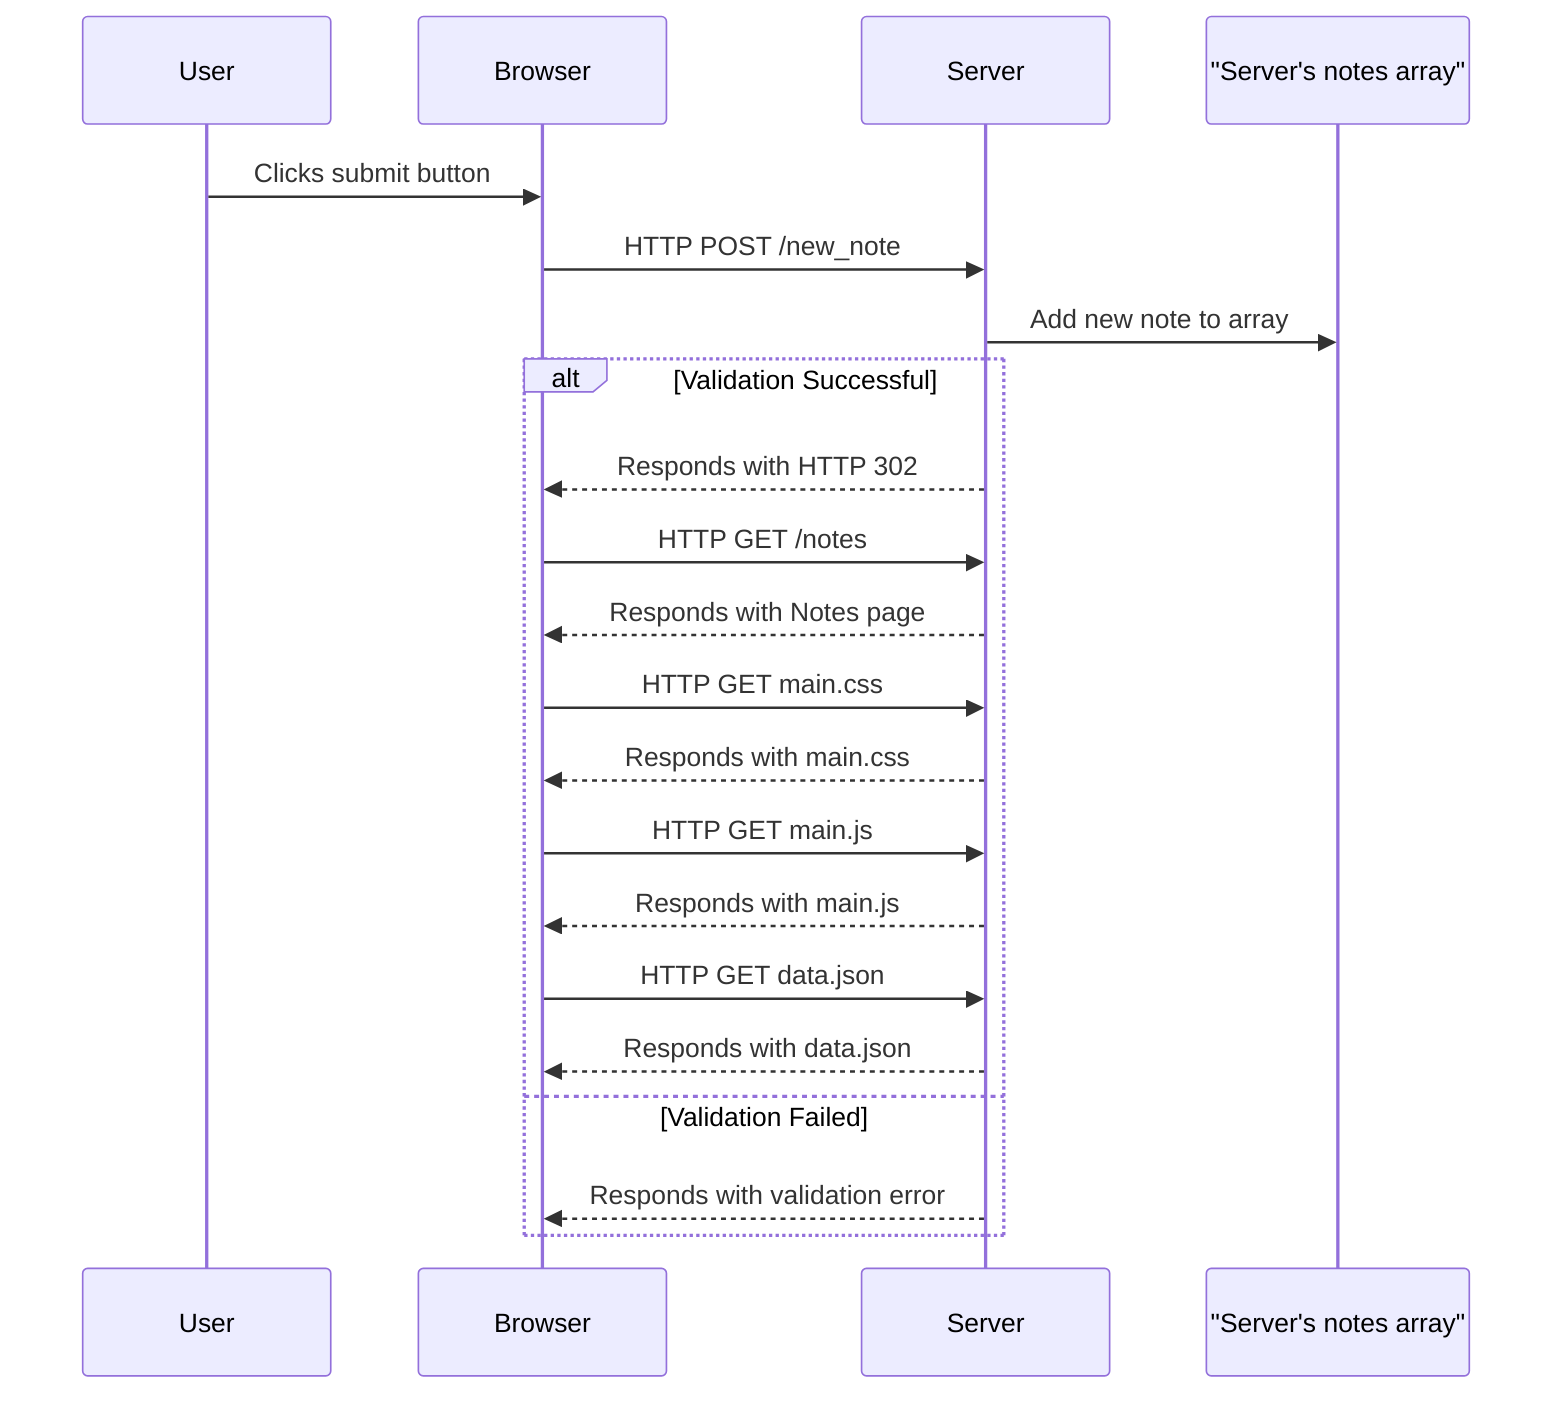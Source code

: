sequenceDiagram
    participant User as User
    participant Browser as Browser
    participant Server as Server
    participant NotesArray as "Server's notes array"

    User->>Browser: Clicks submit button
    Browser->>Server: HTTP POST /new_note
    Server->>NotesArray: Add new note to array
    alt Validation Successful
        Server-->>Browser: Responds with HTTP 302
        Browser->>Server: HTTP GET /notes
        Server-->>Browser: Responds with Notes page
        Browser->>Server: HTTP GET main.css
        Server-->>Browser: Responds with main.css
        Browser->>Server: HTTP GET main.js
        Server-->>Browser: Responds with main.js
        Browser->>Server: HTTP GET data.json
        Server-->>Browser: Responds with data.json
    else Validation Failed
        Server-->>Browser: Responds with validation error
    end